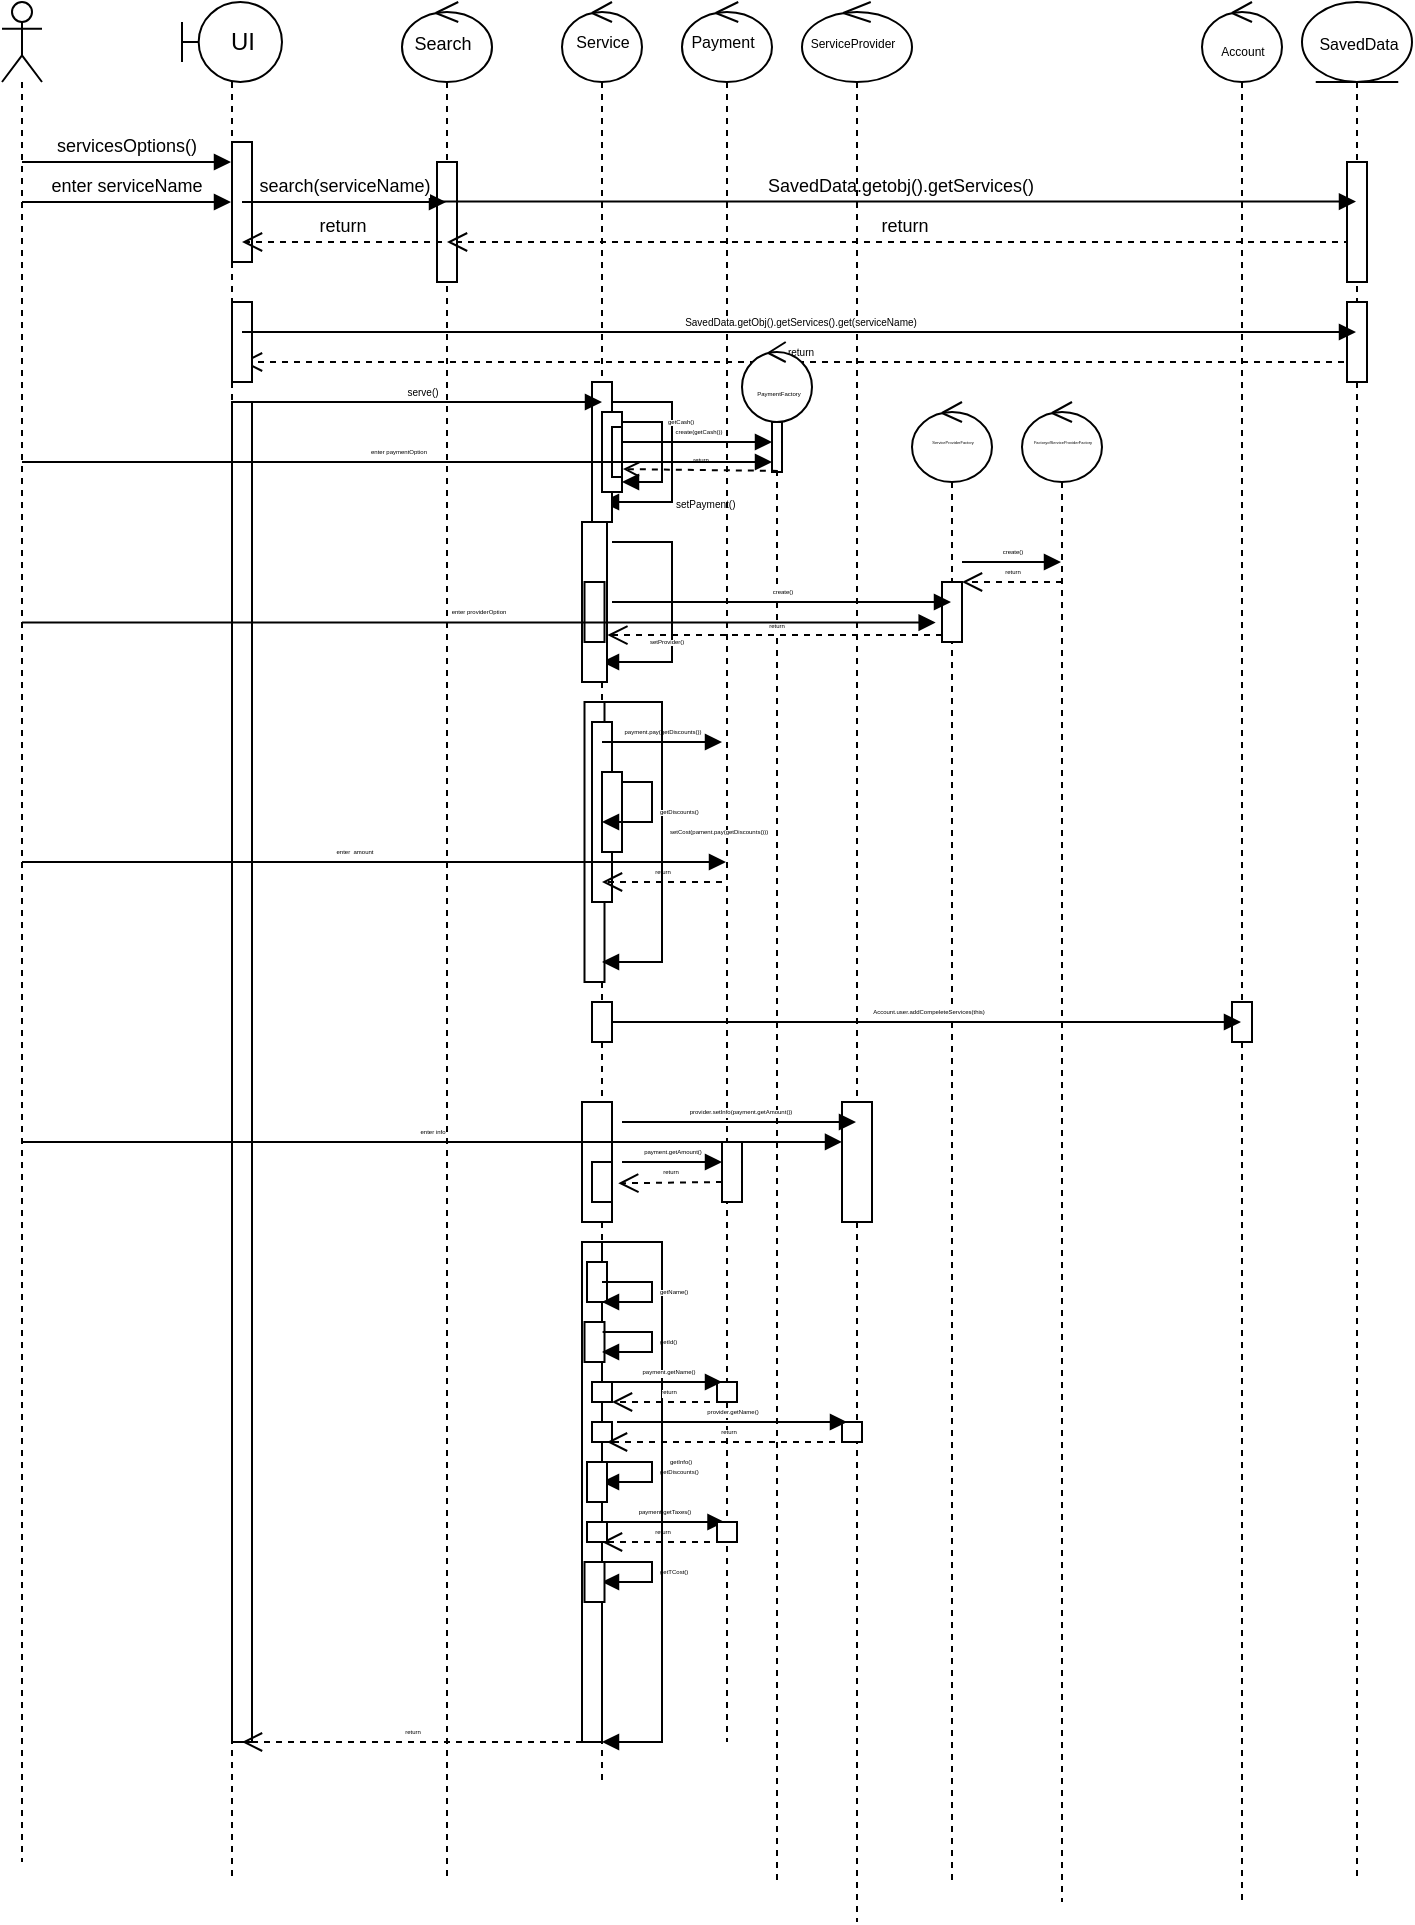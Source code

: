 <mxfile version="18.0.1" type="device"><diagram id="kgpKYQtTHZ0yAKxKKP6v" name="Page-1"><mxGraphModel dx="869" dy="590" grid="1" gridSize="10" guides="1" tooltips="1" connect="1" arrows="1" fold="1" page="1" pageScale="1" pageWidth="850" pageHeight="1100" math="0" shadow="0"><root><mxCell id="0"/><mxCell id="1" parent="0"/><mxCell id="wmrNHFJjh6r2wr6o33Qv-2" value="" style="shape=umlLifeline;participant=umlActor;perimeter=lifelinePerimeter;whiteSpace=wrap;html=1;container=1;collapsible=0;recursiveResize=0;verticalAlign=top;spacingTop=36;outlineConnect=0;" vertex="1" parent="1"><mxGeometry x="100" y="80" width="20" height="930" as="geometry"/></mxCell><mxCell id="wmrNHFJjh6r2wr6o33Qv-4" value="" style="shape=umlLifeline;participant=umlBoundary;perimeter=lifelinePerimeter;whiteSpace=wrap;html=1;container=1;collapsible=0;recursiveResize=0;verticalAlign=top;spacingTop=36;outlineConnect=0;" vertex="1" parent="1"><mxGeometry x="190" y="80" width="50" height="940" as="geometry"/></mxCell><mxCell id="wmrNHFJjh6r2wr6o33Qv-8" value="UI" style="text;html=1;align=center;verticalAlign=middle;resizable=0;points=[];autosize=1;strokeColor=none;fillColor=none;" vertex="1" parent="wmrNHFJjh6r2wr6o33Qv-4"><mxGeometry x="15" y="10" width="30" height="20" as="geometry"/></mxCell><mxCell id="wmrNHFJjh6r2wr6o33Qv-29" value="return" style="html=1;verticalAlign=bottom;endArrow=open;dashed=1;endSize=8;rounded=0;fontSize=5;" edge="1" parent="wmrNHFJjh6r2wr6o33Qv-4" source="wmrNHFJjh6r2wr6o33Qv-7"><mxGeometry relative="1" as="geometry"><mxPoint x="370" y="180" as="sourcePoint"/><mxPoint x="30" y="180" as="targetPoint"/></mxGeometry></mxCell><mxCell id="wmrNHFJjh6r2wr6o33Qv-92" value="" style="html=1;points=[];perimeter=orthogonalPerimeter;fontSize=3;" vertex="1" parent="wmrNHFJjh6r2wr6o33Qv-4"><mxGeometry x="25" y="70" width="10" height="60" as="geometry"/></mxCell><mxCell id="wmrNHFJjh6r2wr6o33Qv-96" value="" style="html=1;points=[];perimeter=orthogonalPerimeter;fontSize=3;" vertex="1" parent="wmrNHFJjh6r2wr6o33Qv-4"><mxGeometry x="25" y="150" width="10" height="40" as="geometry"/></mxCell><mxCell id="wmrNHFJjh6r2wr6o33Qv-91" value="" style="html=1;points=[];perimeter=orthogonalPerimeter;fontSize=3;" vertex="1" parent="wmrNHFJjh6r2wr6o33Qv-4"><mxGeometry x="25" y="200" width="10" height="670" as="geometry"/></mxCell><mxCell id="wmrNHFJjh6r2wr6o33Qv-6" value="" style="shape=umlLifeline;participant=umlControl;perimeter=lifelinePerimeter;whiteSpace=wrap;html=1;container=1;collapsible=0;recursiveResize=0;verticalAlign=top;spacingTop=36;outlineConnect=0;" vertex="1" parent="1"><mxGeometry x="300" y="80" width="45" height="940" as="geometry"/></mxCell><mxCell id="wmrNHFJjh6r2wr6o33Qv-9" value="&lt;font style=&quot;font-size: 9px;&quot;&gt;Search&lt;/font&gt;" style="text;html=1;align=center;verticalAlign=middle;resizable=0;points=[];autosize=1;strokeColor=none;fillColor=none;" vertex="1" parent="wmrNHFJjh6r2wr6o33Qv-6"><mxGeometry y="10" width="40" height="20" as="geometry"/></mxCell><mxCell id="wmrNHFJjh6r2wr6o33Qv-95" value="" style="html=1;points=[];perimeter=orthogonalPerimeter;fontSize=3;" vertex="1" parent="wmrNHFJjh6r2wr6o33Qv-6"><mxGeometry x="17.5" y="80" width="10" height="60" as="geometry"/></mxCell><mxCell id="wmrNHFJjh6r2wr6o33Qv-7" value="" style="shape=umlLifeline;participant=umlEntity;perimeter=lifelinePerimeter;whiteSpace=wrap;html=1;container=1;collapsible=0;recursiveResize=0;verticalAlign=top;spacingTop=36;outlineConnect=0;" vertex="1" parent="1"><mxGeometry x="750" y="80" width="55" height="940" as="geometry"/></mxCell><mxCell id="wmrNHFJjh6r2wr6o33Qv-10" value="&lt;font style=&quot;font-size: 8px;&quot;&gt;SavedData&lt;/font&gt;" style="text;html=1;align=center;verticalAlign=middle;resizable=0;points=[];autosize=1;strokeColor=none;fillColor=none;" vertex="1" parent="wmrNHFJjh6r2wr6o33Qv-7"><mxGeometry x="2.5" y="10" width="50" height="20" as="geometry"/></mxCell><mxCell id="wmrNHFJjh6r2wr6o33Qv-24" value="return" style="html=1;verticalAlign=bottom;endArrow=open;dashed=1;endSize=8;rounded=0;fontSize=9;" edge="1" parent="wmrNHFJjh6r2wr6o33Qv-7" target="wmrNHFJjh6r2wr6o33Qv-6"><mxGeometry relative="1" as="geometry"><mxPoint x="30" y="120" as="sourcePoint"/><mxPoint x="-50" y="120" as="targetPoint"/></mxGeometry></mxCell><mxCell id="wmrNHFJjh6r2wr6o33Qv-93" value="" style="html=1;points=[];perimeter=orthogonalPerimeter;fontSize=3;" vertex="1" parent="wmrNHFJjh6r2wr6o33Qv-7"><mxGeometry x="22.5" y="80" width="10" height="60" as="geometry"/></mxCell><mxCell id="wmrNHFJjh6r2wr6o33Qv-97" value="" style="html=1;points=[];perimeter=orthogonalPerimeter;fontSize=3;" vertex="1" parent="wmrNHFJjh6r2wr6o33Qv-7"><mxGeometry x="22.5" y="150" width="10" height="40" as="geometry"/></mxCell><mxCell id="wmrNHFJjh6r2wr6o33Qv-11" value="" style="shape=umlLifeline;participant=umlControl;perimeter=lifelinePerimeter;whiteSpace=wrap;html=1;container=1;collapsible=0;recursiveResize=0;verticalAlign=top;spacingTop=36;outlineConnect=0;fontSize=8;" vertex="1" parent="1"><mxGeometry x="380" y="80" width="40" height="890" as="geometry"/></mxCell><mxCell id="wmrNHFJjh6r2wr6o33Qv-15" value="Service" style="text;html=1;align=center;verticalAlign=middle;resizable=0;points=[];autosize=1;strokeColor=none;fillColor=none;fontSize=8;" vertex="1" parent="wmrNHFJjh6r2wr6o33Qv-11"><mxGeometry y="10" width="40" height="20" as="geometry"/></mxCell><mxCell id="wmrNHFJjh6r2wr6o33Qv-23" value="SavedData.getobj().getServices()" style="html=1;verticalAlign=bottom;endArrow=block;rounded=0;fontSize=9;" edge="1" parent="wmrNHFJjh6r2wr6o33Qv-11" target="wmrNHFJjh6r2wr6o33Qv-7"><mxGeometry width="80" relative="1" as="geometry"><mxPoint x="-60" y="99.8" as="sourcePoint"/><mxPoint x="20" y="99.8" as="targetPoint"/></mxGeometry></mxCell><mxCell id="wmrNHFJjh6r2wr6o33Qv-43" value="setPayment()" style="edgeStyle=orthogonalEdgeStyle;html=1;align=left;spacingLeft=2;endArrow=block;rounded=0;fontSize=5;" edge="1" target="wmrNHFJjh6r2wr6o33Qv-11" parent="wmrNHFJjh6r2wr6o33Qv-11"><mxGeometry x="0.43" relative="1" as="geometry"><mxPoint x="25" y="200" as="sourcePoint"/><Array as="points"><mxPoint x="55" y="200"/><mxPoint x="55" y="250"/></Array><mxPoint x="30" y="220" as="targetPoint"/><mxPoint as="offset"/></mxGeometry></mxCell><mxCell id="wmrNHFJjh6r2wr6o33Qv-54" value="setProvider()" style="edgeStyle=orthogonalEdgeStyle;html=1;align=left;spacingLeft=2;endArrow=block;rounded=0;fontSize=3;" edge="1" target="wmrNHFJjh6r2wr6o33Qv-11" parent="wmrNHFJjh6r2wr6o33Qv-11"><mxGeometry x="0.685" y="-10" relative="1" as="geometry"><mxPoint x="25" y="270" as="sourcePoint"/><Array as="points"><mxPoint x="55" y="270"/><mxPoint x="55" y="330"/></Array><mxPoint x="30" y="290.0" as="targetPoint"/><mxPoint as="offset"/></mxGeometry></mxCell><mxCell id="wmrNHFJjh6r2wr6o33Qv-56" value="create()" style="html=1;verticalAlign=bottom;endArrow=block;rounded=0;fontSize=3;endSize=6;" edge="1" parent="wmrNHFJjh6r2wr6o33Qv-11" target="wmrNHFJjh6r2wr6o33Qv-49"><mxGeometry width="80" relative="1" as="geometry"><mxPoint x="200" y="280" as="sourcePoint"/><mxPoint x="100" y="280" as="targetPoint"/></mxGeometry></mxCell><mxCell id="wmrNHFJjh6r2wr6o33Qv-72" value="return" style="html=1;verticalAlign=bottom;endArrow=open;dashed=1;endSize=8;rounded=0;fontSize=3;entryX=1.312;entryY=0.532;entryDx=0;entryDy=0;entryPerimeter=0;" edge="1" parent="wmrNHFJjh6r2wr6o33Qv-11" target="wmrNHFJjh6r2wr6o33Qv-75"><mxGeometry relative="1" as="geometry"><mxPoint x="80" y="590" as="sourcePoint"/><mxPoint x="20" y="590" as="targetPoint"/></mxGeometry></mxCell><mxCell id="wmrNHFJjh6r2wr6o33Qv-73" value="" style="html=1;points=[];perimeter=orthogonalPerimeter;fontSize=3;" vertex="1" parent="wmrNHFJjh6r2wr6o33Qv-11"><mxGeometry x="10" y="550" width="15" height="60" as="geometry"/></mxCell><mxCell id="wmrNHFJjh6r2wr6o33Qv-75" value="" style="html=1;points=[];perimeter=orthogonalPerimeter;fontSize=3;" vertex="1" parent="wmrNHFJjh6r2wr6o33Qv-11"><mxGeometry x="15" y="580" width="10" height="20" as="geometry"/></mxCell><mxCell id="wmrNHFJjh6r2wr6o33Qv-82" value="getDiscounts()" style="edgeStyle=orthogonalEdgeStyle;html=1;align=left;spacingLeft=2;endArrow=block;rounded=0;fontSize=3;endSize=6;" edge="1" parent="wmrNHFJjh6r2wr6o33Qv-11"><mxGeometry relative="1" as="geometry"><mxPoint x="20.308" y="730.0" as="sourcePoint"/><Array as="points"><mxPoint x="45" y="730"/><mxPoint x="45" y="740"/><mxPoint x="20" y="740"/></Array><mxPoint x="20" y="740.0" as="targetPoint"/></mxGeometry></mxCell><mxCell id="wmrNHFJjh6r2wr6o33Qv-83" value="getTCost()" style="edgeStyle=orthogonalEdgeStyle;html=1;align=left;spacingLeft=2;endArrow=block;rounded=0;fontSize=3;endSize=6;" edge="1" parent="wmrNHFJjh6r2wr6o33Qv-11"><mxGeometry relative="1" as="geometry"><mxPoint x="20.308" y="780.0" as="sourcePoint"/><Array as="points"><mxPoint x="45" y="780"/><mxPoint x="45" y="790"/><mxPoint x="20" y="790"/></Array><mxPoint x="20" y="790.0" as="targetPoint"/></mxGeometry></mxCell><mxCell id="wmrNHFJjh6r2wr6o33Qv-98" value="" style="html=1;points=[];perimeter=orthogonalPerimeter;fontSize=3;" vertex="1" parent="wmrNHFJjh6r2wr6o33Qv-11"><mxGeometry x="15" y="190" width="10" height="70" as="geometry"/></mxCell><mxCell id="wmrNHFJjh6r2wr6o33Qv-99" value="" style="html=1;points=[];perimeter=orthogonalPerimeter;fontSize=3;" vertex="1" parent="wmrNHFJjh6r2wr6o33Qv-11"><mxGeometry x="20" y="205" width="10" height="40" as="geometry"/></mxCell><mxCell id="wmrNHFJjh6r2wr6o33Qv-102" value="" style="html=1;points=[];perimeter=orthogonalPerimeter;fontSize=3;" vertex="1" parent="wmrNHFJjh6r2wr6o33Qv-11"><mxGeometry x="25" y="212.5" width="5" height="25" as="geometry"/></mxCell><mxCell id="wmrNHFJjh6r2wr6o33Qv-104" value="" style="html=1;points=[];perimeter=orthogonalPerimeter;fontSize=3;" vertex="1" parent="wmrNHFJjh6r2wr6o33Qv-11"><mxGeometry x="10" y="260" width="12.5" height="80" as="geometry"/></mxCell><mxCell id="wmrNHFJjh6r2wr6o33Qv-105" value="" style="html=1;points=[];perimeter=orthogonalPerimeter;fontSize=3;" vertex="1" parent="wmrNHFJjh6r2wr6o33Qv-11"><mxGeometry x="11.25" y="290" width="10" height="30" as="geometry"/></mxCell><mxCell id="wmrNHFJjh6r2wr6o33Qv-107" value="" style="html=1;points=[];perimeter=orthogonalPerimeter;fontSize=3;" vertex="1" parent="wmrNHFJjh6r2wr6o33Qv-11"><mxGeometry x="11.25" y="350" width="10" height="140" as="geometry"/></mxCell><mxCell id="wmrNHFJjh6r2wr6o33Qv-108" value="" style="html=1;points=[];perimeter=orthogonalPerimeter;fontSize=3;" vertex="1" parent="wmrNHFJjh6r2wr6o33Qv-11"><mxGeometry x="15" y="360" width="10" height="90" as="geometry"/></mxCell><mxCell id="wmrNHFJjh6r2wr6o33Qv-109" value="" style="html=1;points=[];perimeter=orthogonalPerimeter;fontSize=3;" vertex="1" parent="wmrNHFJjh6r2wr6o33Qv-11"><mxGeometry x="20" y="385" width="10" height="40" as="geometry"/></mxCell><mxCell id="wmrNHFJjh6r2wr6o33Qv-111" value="" style="html=1;points=[];perimeter=orthogonalPerimeter;fontSize=3;" vertex="1" parent="wmrNHFJjh6r2wr6o33Qv-11"><mxGeometry x="15" y="500" width="10" height="20" as="geometry"/></mxCell><mxCell id="wmrNHFJjh6r2wr6o33Qv-117" value="" style="html=1;points=[];perimeter=orthogonalPerimeter;fontSize=3;" vertex="1" parent="wmrNHFJjh6r2wr6o33Qv-11"><mxGeometry x="10" y="620" width="10" height="250" as="geometry"/></mxCell><mxCell id="wmrNHFJjh6r2wr6o33Qv-118" value="" style="html=1;points=[];perimeter=orthogonalPerimeter;fontSize=3;" vertex="1" parent="wmrNHFJjh6r2wr6o33Qv-11"><mxGeometry x="12.5" y="630" width="10" height="20" as="geometry"/></mxCell><mxCell id="wmrNHFJjh6r2wr6o33Qv-119" value="" style="html=1;points=[];perimeter=orthogonalPerimeter;fontSize=3;" vertex="1" parent="wmrNHFJjh6r2wr6o33Qv-11"><mxGeometry x="11.25" y="660" width="10" height="20" as="geometry"/></mxCell><mxCell id="wmrNHFJjh6r2wr6o33Qv-89" value="return" style="html=1;verticalAlign=bottom;endArrow=open;dashed=1;endSize=8;rounded=0;fontSize=3;" edge="1" parent="wmrNHFJjh6r2wr6o33Qv-11"><mxGeometry relative="1" as="geometry"><mxPoint x="80" y="770" as="sourcePoint"/><mxPoint x="20" y="770" as="targetPoint"/></mxGeometry></mxCell><mxCell id="wmrNHFJjh6r2wr6o33Qv-88" value="payment.getTaxes()" style="html=1;verticalAlign=bottom;endArrow=block;rounded=0;fontSize=3;endSize=6;" edge="1" parent="wmrNHFJjh6r2wr6o33Qv-11"><mxGeometry width="80" relative="1" as="geometry"><mxPoint x="21.25" y="760" as="sourcePoint"/><mxPoint x="81.25" y="760" as="targetPoint"/></mxGeometry></mxCell><mxCell id="wmrNHFJjh6r2wr6o33Qv-81" value="getId()" style="edgeStyle=orthogonalEdgeStyle;html=1;align=left;spacingLeft=2;endArrow=block;rounded=0;fontSize=3;endSize=6;" edge="1" parent="wmrNHFJjh6r2wr6o33Qv-11"><mxGeometry relative="1" as="geometry"><mxPoint x="20.308" y="665.0" as="sourcePoint"/><Array as="points"><mxPoint x="45" y="665"/><mxPoint x="45" y="675"/><mxPoint x="20" y="675"/></Array><mxPoint x="20" y="675.0" as="targetPoint"/></mxGeometry></mxCell><mxCell id="wmrNHFJjh6r2wr6o33Qv-120" value="" style="html=1;points=[];perimeter=orthogonalPerimeter;fontSize=3;" vertex="1" parent="wmrNHFJjh6r2wr6o33Qv-11"><mxGeometry x="15" y="690" width="10" height="10" as="geometry"/></mxCell><mxCell id="wmrNHFJjh6r2wr6o33Qv-149" value="" style="html=1;points=[];perimeter=orthogonalPerimeter;fontSize=3;" vertex="1" parent="wmrNHFJjh6r2wr6o33Qv-11"><mxGeometry x="15" y="710" width="10" height="10" as="geometry"/></mxCell><mxCell id="wmrNHFJjh6r2wr6o33Qv-151" value="" style="html=1;points=[];perimeter=orthogonalPerimeter;fontSize=3;" vertex="1" parent="wmrNHFJjh6r2wr6o33Qv-11"><mxGeometry x="12.5" y="730" width="10" height="20" as="geometry"/></mxCell><mxCell id="wmrNHFJjh6r2wr6o33Qv-152" value="" style="html=1;points=[];perimeter=orthogonalPerimeter;fontSize=3;" vertex="1" parent="wmrNHFJjh6r2wr6o33Qv-11"><mxGeometry x="12.5" y="760" width="10" height="10" as="geometry"/></mxCell><mxCell id="wmrNHFJjh6r2wr6o33Qv-154" value="" style="html=1;points=[];perimeter=orthogonalPerimeter;fontSize=3;" vertex="1" parent="wmrNHFJjh6r2wr6o33Qv-11"><mxGeometry x="11.25" y="780" width="10" height="20" as="geometry"/></mxCell><mxCell id="wmrNHFJjh6r2wr6o33Qv-12" value="" style="shape=umlLifeline;participant=umlControl;perimeter=lifelinePerimeter;whiteSpace=wrap;html=1;container=1;collapsible=0;recursiveResize=0;verticalAlign=top;spacingTop=36;outlineConnect=0;fontSize=8;" vertex="1" parent="1"><mxGeometry x="440" y="80" width="45" height="870" as="geometry"/></mxCell><mxCell id="wmrNHFJjh6r2wr6o33Qv-16" value="Payment" style="text;html=1;align=center;verticalAlign=middle;resizable=0;points=[];autosize=1;strokeColor=none;fillColor=none;fontSize=8;" vertex="1" parent="wmrNHFJjh6r2wr6o33Qv-12"><mxGeometry x="-5" y="10" width="50" height="20" as="geometry"/></mxCell><mxCell id="wmrNHFJjh6r2wr6o33Qv-46" value="create(getCash())" style="html=1;verticalAlign=bottom;endArrow=block;rounded=0;fontSize=3;" edge="1" parent="wmrNHFJjh6r2wr6o33Qv-12"><mxGeometry width="80" relative="1" as="geometry"><mxPoint x="-30" y="220" as="sourcePoint"/><mxPoint x="45" y="220" as="targetPoint"/></mxGeometry></mxCell><mxCell id="wmrNHFJjh6r2wr6o33Qv-63" value="payment.pay(getDiscounts())" style="html=1;verticalAlign=bottom;endArrow=block;rounded=0;fontSize=3;endSize=6;" edge="1" parent="wmrNHFJjh6r2wr6o33Qv-12"><mxGeometry width="80" relative="1" as="geometry"><mxPoint x="-40" y="370" as="sourcePoint"/><mxPoint x="20" y="370" as="targetPoint"/></mxGeometry></mxCell><mxCell id="wmrNHFJjh6r2wr6o33Qv-64" value="return" style="html=1;verticalAlign=bottom;endArrow=open;dashed=1;endSize=8;rounded=0;fontSize=3;" edge="1" parent="wmrNHFJjh6r2wr6o33Qv-12"><mxGeometry relative="1" as="geometry"><mxPoint x="20" y="440" as="sourcePoint"/><mxPoint x="-40" y="440" as="targetPoint"/></mxGeometry></mxCell><mxCell id="wmrNHFJjh6r2wr6o33Qv-71" value="payment.getAmount()" style="html=1;verticalAlign=bottom;endArrow=block;rounded=0;fontSize=3;endSize=6;" edge="1" parent="wmrNHFJjh6r2wr6o33Qv-12"><mxGeometry width="80" relative="1" as="geometry"><mxPoint x="-30" y="580" as="sourcePoint"/><mxPoint x="20" y="580" as="targetPoint"/></mxGeometry></mxCell><mxCell id="wmrNHFJjh6r2wr6o33Qv-148" value="" style="html=1;points=[];perimeter=orthogonalPerimeter;fontSize=3;" vertex="1" parent="wmrNHFJjh6r2wr6o33Qv-12"><mxGeometry x="17.5" y="690" width="10" height="10" as="geometry"/></mxCell><mxCell id="wmrNHFJjh6r2wr6o33Qv-153" value="" style="html=1;points=[];perimeter=orthogonalPerimeter;fontSize=3;" vertex="1" parent="wmrNHFJjh6r2wr6o33Qv-12"><mxGeometry x="17.5" y="760" width="10" height="10" as="geometry"/></mxCell><mxCell id="wmrNHFJjh6r2wr6o33Qv-13" value="" style="shape=umlLifeline;participant=umlControl;perimeter=lifelinePerimeter;whiteSpace=wrap;html=1;container=1;collapsible=0;recursiveResize=0;verticalAlign=top;spacingTop=36;outlineConnect=0;fontSize=8;" vertex="1" parent="1"><mxGeometry x="500" y="80" width="55" height="960" as="geometry"/></mxCell><mxCell id="wmrNHFJjh6r2wr6o33Qv-17" value="&lt;font style=&quot;font-size: 6px;&quot;&gt;ServiceProvider&lt;/font&gt;" style="text;html=1;align=center;verticalAlign=middle;resizable=0;points=[];autosize=1;strokeColor=none;fillColor=none;fontSize=8;" vertex="1" parent="wmrNHFJjh6r2wr6o33Qv-13"><mxGeometry x="-5" y="10" width="60" height="20" as="geometry"/></mxCell><mxCell id="wmrNHFJjh6r2wr6o33Qv-114" value="" style="html=1;points=[];perimeter=orthogonalPerimeter;fontSize=3;" vertex="1" parent="wmrNHFJjh6r2wr6o33Qv-13"><mxGeometry x="20" y="550" width="15" height="60" as="geometry"/></mxCell><mxCell id="wmrNHFJjh6r2wr6o33Qv-150" value="" style="html=1;points=[];perimeter=orthogonalPerimeter;fontSize=3;" vertex="1" parent="wmrNHFJjh6r2wr6o33Qv-13"><mxGeometry x="20" y="710" width="10" height="10" as="geometry"/></mxCell><mxCell id="wmrNHFJjh6r2wr6o33Qv-14" value="" style="shape=umlLifeline;participant=umlControl;perimeter=lifelinePerimeter;whiteSpace=wrap;html=1;container=1;collapsible=0;recursiveResize=0;verticalAlign=top;spacingTop=36;outlineConnect=0;fontSize=8;" vertex="1" parent="1"><mxGeometry x="700" y="80" width="40" height="950" as="geometry"/></mxCell><mxCell id="wmrNHFJjh6r2wr6o33Qv-18" value="Account" style="text;html=1;align=center;verticalAlign=middle;resizable=0;points=[];autosize=1;strokeColor=none;fillColor=none;fontSize=6;" vertex="1" parent="wmrNHFJjh6r2wr6o33Qv-14"><mxGeometry y="20" width="40" height="10" as="geometry"/></mxCell><mxCell id="wmrNHFJjh6r2wr6o33Qv-112" value="" style="html=1;points=[];perimeter=orthogonalPerimeter;fontSize=3;" vertex="1" parent="wmrNHFJjh6r2wr6o33Qv-14"><mxGeometry x="15" y="500" width="10" height="20" as="geometry"/></mxCell><mxCell id="wmrNHFJjh6r2wr6o33Qv-20" value="servicesOptions()" style="html=1;verticalAlign=bottom;endArrow=block;rounded=0;fontSize=9;" edge="1" parent="1" target="wmrNHFJjh6r2wr6o33Qv-4"><mxGeometry width="80" relative="1" as="geometry"><mxPoint x="110" y="160" as="sourcePoint"/><mxPoint x="190" y="160" as="targetPoint"/><mxPoint as="offset"/></mxGeometry></mxCell><mxCell id="wmrNHFJjh6r2wr6o33Qv-21" value="enter serviceName" style="html=1;verticalAlign=bottom;endArrow=block;rounded=0;fontSize=9;" edge="1" parent="1" target="wmrNHFJjh6r2wr6o33Qv-4"><mxGeometry width="80" relative="1" as="geometry"><mxPoint x="110" y="180" as="sourcePoint"/><mxPoint x="190" y="180" as="targetPoint"/></mxGeometry></mxCell><mxCell id="wmrNHFJjh6r2wr6o33Qv-22" value="search(serviceName)" style="html=1;verticalAlign=bottom;endArrow=block;rounded=0;fontSize=9;" edge="1" parent="1" target="wmrNHFJjh6r2wr6o33Qv-6"><mxGeometry width="80" relative="1" as="geometry"><mxPoint x="220" y="180" as="sourcePoint"/><mxPoint x="300" y="180" as="targetPoint"/></mxGeometry></mxCell><mxCell id="wmrNHFJjh6r2wr6o33Qv-26" value="return" style="html=1;verticalAlign=bottom;endArrow=open;dashed=1;endSize=8;rounded=0;fontSize=9;" edge="1" parent="1"><mxGeometry relative="1" as="geometry"><mxPoint x="320" y="200" as="sourcePoint"/><mxPoint x="220" y="200" as="targetPoint"/></mxGeometry></mxCell><mxCell id="wmrNHFJjh6r2wr6o33Qv-28" value="SavedData.getObj().getServices().get(serviceName)" style="html=1;verticalAlign=bottom;endArrow=block;rounded=0;fontSize=5;" edge="1" parent="1" target="wmrNHFJjh6r2wr6o33Qv-7"><mxGeometry width="80" relative="1" as="geometry"><mxPoint x="220" y="245" as="sourcePoint"/><mxPoint x="300" y="245" as="targetPoint"/></mxGeometry></mxCell><mxCell id="wmrNHFJjh6r2wr6o33Qv-40" value="serve()" style="html=1;verticalAlign=bottom;endArrow=block;rounded=0;fontSize=5;" edge="1" parent="1"><mxGeometry width="80" relative="1" as="geometry"><mxPoint x="220" y="280" as="sourcePoint"/><mxPoint x="400" y="280" as="targetPoint"/></mxGeometry></mxCell><mxCell id="wmrNHFJjh6r2wr6o33Qv-44" value="" style="shape=umlLifeline;participant=umlControl;perimeter=lifelinePerimeter;whiteSpace=wrap;html=1;container=1;collapsible=0;recursiveResize=0;verticalAlign=top;spacingTop=36;outlineConnect=0;fontSize=5;" vertex="1" parent="1"><mxGeometry x="470" y="250" width="35" height="770" as="geometry"/></mxCell><mxCell id="wmrNHFJjh6r2wr6o33Qv-45" value="&lt;font style=&quot;font-size: 3px;&quot;&gt;PaymentFactory&lt;/font&gt;" style="text;html=1;align=center;verticalAlign=middle;resizable=0;points=[];autosize=1;strokeColor=none;fillColor=none;fontSize=5;" vertex="1" parent="wmrNHFJjh6r2wr6o33Qv-44"><mxGeometry x="-2.5" y="20" width="40" height="10" as="geometry"/></mxCell><mxCell id="wmrNHFJjh6r2wr6o33Qv-103" value="" style="html=1;points=[];perimeter=orthogonalPerimeter;fontSize=3;" vertex="1" parent="wmrNHFJjh6r2wr6o33Qv-44"><mxGeometry x="15" y="40" width="5" height="25" as="geometry"/></mxCell><mxCell id="wmrNHFJjh6r2wr6o33Qv-115" value="" style="html=1;points=[];perimeter=orthogonalPerimeter;fontSize=3;" vertex="1" parent="wmrNHFJjh6r2wr6o33Qv-44"><mxGeometry x="-10" y="400" width="10" height="30" as="geometry"/></mxCell><mxCell id="wmrNHFJjh6r2wr6o33Qv-86" value="provider.getName()" style="html=1;verticalAlign=bottom;endArrow=block;rounded=0;fontSize=3;endSize=6;" edge="1" parent="wmrNHFJjh6r2wr6o33Qv-44"><mxGeometry width="80" relative="1" as="geometry"><mxPoint x="-62.5" y="540" as="sourcePoint"/><mxPoint x="52.5" y="540" as="targetPoint"/></mxGeometry></mxCell><mxCell id="wmrNHFJjh6r2wr6o33Qv-48" value="getCash()" style="edgeStyle=orthogonalEdgeStyle;html=1;align=left;spacingLeft=2;endArrow=block;rounded=0;fontSize=3;" edge="1" parent="1"><mxGeometry x="-0.467" relative="1" as="geometry"><mxPoint x="410" y="290" as="sourcePoint"/><Array as="points"><mxPoint x="430" y="290"/><mxPoint x="430" y="320"/></Array><mxPoint x="410" y="320" as="targetPoint"/><mxPoint as="offset"/></mxGeometry></mxCell><mxCell id="wmrNHFJjh6r2wr6o33Qv-49" value="" style="shape=umlLifeline;participant=umlControl;perimeter=lifelinePerimeter;whiteSpace=wrap;html=1;container=1;collapsible=0;recursiveResize=0;verticalAlign=top;spacingTop=36;outlineConnect=0;fontSize=3;" vertex="1" parent="1"><mxGeometry x="610" y="280" width="40" height="750" as="geometry"/></mxCell><mxCell id="wmrNHFJjh6r2wr6o33Qv-51" value="&lt;font style=&quot;font-size: 2px;&quot;&gt;FactoryofServiceProviderFactory&lt;/font&gt;" style="text;html=1;align=center;verticalAlign=middle;resizable=0;points=[];autosize=1;strokeColor=none;fillColor=none;fontSize=3;" vertex="1" parent="wmrNHFJjh6r2wr6o33Qv-49"><mxGeometry y="15" width="40" height="10" as="geometry"/></mxCell><mxCell id="wmrNHFJjh6r2wr6o33Qv-50" value="" style="shape=umlLifeline;participant=umlControl;perimeter=lifelinePerimeter;whiteSpace=wrap;html=1;container=1;collapsible=0;recursiveResize=0;verticalAlign=top;spacingTop=36;outlineConnect=0;fontSize=3;" vertex="1" parent="1"><mxGeometry x="555" y="280" width="40" height="740" as="geometry"/></mxCell><mxCell id="wmrNHFJjh6r2wr6o33Qv-52" value="ServiceProviderFactory" style="text;html=1;align=center;verticalAlign=middle;resizable=0;points=[];autosize=1;strokeColor=none;fillColor=none;fontSize=2;" vertex="1" parent="wmrNHFJjh6r2wr6o33Qv-50"><mxGeometry y="15" width="40" height="10" as="geometry"/></mxCell><mxCell id="wmrNHFJjh6r2wr6o33Qv-106" value="" style="html=1;points=[];perimeter=orthogonalPerimeter;fontSize=3;" vertex="1" parent="wmrNHFJjh6r2wr6o33Qv-50"><mxGeometry x="15" y="90" width="10" height="30" as="geometry"/></mxCell><mxCell id="wmrNHFJjh6r2wr6o33Qv-55" value="return" style="html=1;verticalAlign=bottom;endArrow=open;dashed=1;endSize=6;rounded=0;fontSize=3;entryX=1.095;entryY=0.842;entryDx=0;entryDy=0;entryPerimeter=0;exitX=0.584;exitY=0.978;exitDx=0;exitDy=0;exitPerimeter=0;" edge="1" parent="1" source="wmrNHFJjh6r2wr6o33Qv-103" target="wmrNHFJjh6r2wr6o33Qv-102"><mxGeometry relative="1" as="geometry"><mxPoint x="490" y="310" as="sourcePoint"/><mxPoint x="410" y="310" as="targetPoint"/></mxGeometry></mxCell><mxCell id="wmrNHFJjh6r2wr6o33Qv-58" value="return" style="html=1;verticalAlign=bottom;endArrow=open;dashed=1;endSize=8;rounded=0;fontSize=3;" edge="1" parent="1"><mxGeometry relative="1" as="geometry"><mxPoint x="630" y="370" as="sourcePoint"/><mxPoint x="580" y="370" as="targetPoint"/></mxGeometry></mxCell><mxCell id="wmrNHFJjh6r2wr6o33Qv-59" value="create()" style="html=1;verticalAlign=bottom;endArrow=block;rounded=0;fontSize=3;endSize=6;" edge="1" parent="1" target="wmrNHFJjh6r2wr6o33Qv-50"><mxGeometry width="80" relative="1" as="geometry"><mxPoint x="405" y="380" as="sourcePoint"/><mxPoint x="485" y="380" as="targetPoint"/></mxGeometry></mxCell><mxCell id="wmrNHFJjh6r2wr6o33Qv-62" value="setCost(pament.pay(getDiscounts()))" style="edgeStyle=orthogonalEdgeStyle;html=1;align=left;spacingLeft=2;endArrow=block;rounded=0;fontSize=3;endSize=6;" edge="1" target="wmrNHFJjh6r2wr6o33Qv-11" parent="1"><mxGeometry relative="1" as="geometry"><mxPoint x="400" y="430" as="sourcePoint"/><Array as="points"><mxPoint x="430" y="430"/><mxPoint x="430" y="560"/></Array><mxPoint x="405" y="450" as="targetPoint"/></mxGeometry></mxCell><mxCell id="wmrNHFJjh6r2wr6o33Qv-67" value="getDiscounts()" style="edgeStyle=orthogonalEdgeStyle;html=1;align=left;spacingLeft=2;endArrow=block;rounded=0;entryX=1;entryY=0;fontSize=3;endSize=6;startArrow=none;" edge="1" parent="1"><mxGeometry relative="1" as="geometry"><mxPoint x="410" y="470" as="sourcePoint"/><Array as="points"><mxPoint x="425" y="470"/></Array><mxPoint x="400.0" y="490" as="targetPoint"/></mxGeometry></mxCell><mxCell id="wmrNHFJjh6r2wr6o33Qv-68" value="Account.user.addCompeleteServices(this)" style="html=1;verticalAlign=bottom;endArrow=block;rounded=0;fontSize=3;endSize=6;" edge="1" parent="1" target="wmrNHFJjh6r2wr6o33Qv-14"><mxGeometry width="80" relative="1" as="geometry"><mxPoint x="405" y="590" as="sourcePoint"/><mxPoint x="485" y="590" as="targetPoint"/></mxGeometry></mxCell><mxCell id="wmrNHFJjh6r2wr6o33Qv-70" value="provider.setInfo(payment.getAmount())" style="html=1;verticalAlign=bottom;endArrow=block;rounded=0;fontSize=3;endSize=6;" edge="1" parent="1" target="wmrNHFJjh6r2wr6o33Qv-13"><mxGeometry width="80" relative="1" as="geometry"><mxPoint x="410" y="640" as="sourcePoint"/><mxPoint x="460" y="640" as="targetPoint"/></mxGeometry></mxCell><mxCell id="wmrNHFJjh6r2wr6o33Qv-78" value="getInfo()" style="edgeStyle=orthogonalEdgeStyle;html=1;align=left;spacingLeft=2;endArrow=block;rounded=0;fontSize=3;endSize=6;" edge="1" parent="1"><mxGeometry x="-0.068" relative="1" as="geometry"><mxPoint x="400" y="710" as="sourcePoint"/><Array as="points"><mxPoint x="400" y="700"/><mxPoint x="430" y="700"/><mxPoint x="430" y="950"/><mxPoint x="400" y="950"/></Array><mxPoint x="400" y="950.533" as="targetPoint"/><mxPoint as="offset"/></mxGeometry></mxCell><mxCell id="wmrNHFJjh6r2wr6o33Qv-80" value="getName()" style="edgeStyle=orthogonalEdgeStyle;html=1;align=left;spacingLeft=2;endArrow=block;rounded=0;fontSize=3;endSize=6;" edge="1" parent="1" source="wmrNHFJjh6r2wr6o33Qv-11"><mxGeometry relative="1" as="geometry"><mxPoint x="410" y="720" as="sourcePoint"/><Array as="points"><mxPoint x="425" y="720"/><mxPoint x="425" y="730"/></Array><mxPoint x="400" y="730" as="targetPoint"/></mxGeometry></mxCell><mxCell id="wmrNHFJjh6r2wr6o33Qv-85" value="return" style="html=1;verticalAlign=bottom;endArrow=open;dashed=1;endSize=8;rounded=0;fontSize=3;" edge="1" parent="1"><mxGeometry relative="1" as="geometry"><mxPoint x="460" y="780" as="sourcePoint"/><mxPoint x="405" y="780" as="targetPoint"/></mxGeometry></mxCell><mxCell id="wmrNHFJjh6r2wr6o33Qv-87" value="return" style="html=1;verticalAlign=bottom;endArrow=open;dashed=1;endSize=8;rounded=0;fontSize=3;" edge="1" parent="1"><mxGeometry relative="1" as="geometry"><mxPoint x="522.5" y="800" as="sourcePoint"/><mxPoint x="402.5" y="800" as="targetPoint"/></mxGeometry></mxCell><mxCell id="wmrNHFJjh6r2wr6o33Qv-90" value="return" style="html=1;verticalAlign=bottom;endArrow=open;dashed=1;endSize=8;rounded=0;fontSize=3;" edge="1" parent="1"><mxGeometry relative="1" as="geometry"><mxPoint x="390" y="950" as="sourcePoint"/><mxPoint x="220" y="950" as="targetPoint"/></mxGeometry></mxCell><mxCell id="wmrNHFJjh6r2wr6o33Qv-84" value="payment.getName()" style="html=1;verticalAlign=bottom;endArrow=block;rounded=0;fontSize=3;endSize=6;" edge="1" parent="1"><mxGeometry width="80" relative="1" as="geometry"><mxPoint x="405" y="770" as="sourcePoint"/><mxPoint x="460" y="770" as="targetPoint"/></mxGeometry></mxCell><mxCell id="wmrNHFJjh6r2wr6o33Qv-155" value="enter paymentOption" style="html=1;verticalAlign=bottom;endArrow=block;rounded=0;fontSize=3;endSize=6;" edge="1" parent="1" target="wmrNHFJjh6r2wr6o33Qv-103"><mxGeometry width="80" relative="1" as="geometry"><mxPoint x="110" y="310" as="sourcePoint"/><mxPoint x="190" y="310" as="targetPoint"/></mxGeometry></mxCell><mxCell id="wmrNHFJjh6r2wr6o33Qv-60" value="return" style="html=1;verticalAlign=bottom;endArrow=open;dashed=1;endSize=8;rounded=0;fontSize=3;entryX=1.142;entryY=0.885;entryDx=0;entryDy=0;entryPerimeter=0;" edge="1" parent="1" source="wmrNHFJjh6r2wr6o33Qv-106" target="wmrNHFJjh6r2wr6o33Qv-105"><mxGeometry relative="1" as="geometry"><mxPoint x="575" y="390" as="sourcePoint"/><mxPoint x="495" y="390" as="targetPoint"/></mxGeometry></mxCell><mxCell id="wmrNHFJjh6r2wr6o33Qv-157" value="enter providerOption" style="html=1;verticalAlign=bottom;endArrow=block;rounded=0;fontSize=3;endSize=6;entryX=-0.317;entryY=0.676;entryDx=0;entryDy=0;entryPerimeter=0;" edge="1" parent="1" source="wmrNHFJjh6r2wr6o33Qv-2" target="wmrNHFJjh6r2wr6o33Qv-106"><mxGeometry width="80" relative="1" as="geometry"><mxPoint x="120" y="380" as="sourcePoint"/><mxPoint x="280" y="380" as="targetPoint"/></mxGeometry></mxCell><mxCell id="wmrNHFJjh6r2wr6o33Qv-158" value="enter&amp;nbsp; amount" style="html=1;verticalAlign=bottom;endArrow=block;rounded=0;fontSize=3;endSize=6;" edge="1" parent="1" target="wmrNHFJjh6r2wr6o33Qv-12"><mxGeometry width="80" relative="1" as="geometry"><mxPoint x="130" y="510" as="sourcePoint"/><mxPoint x="430" y="510" as="targetPoint"/><Array as="points"><mxPoint x="110" y="510"/></Array></mxGeometry></mxCell><mxCell id="wmrNHFJjh6r2wr6o33Qv-159" value="enter info" style="html=1;verticalAlign=bottom;endArrow=block;rounded=0;fontSize=3;endSize=6;entryX=0;entryY=0.333;entryDx=0;entryDy=0;entryPerimeter=0;" edge="1" parent="1" source="wmrNHFJjh6r2wr6o33Qv-2" target="wmrNHFJjh6r2wr6o33Qv-114"><mxGeometry width="80" relative="1" as="geometry"><mxPoint x="250" y="650" as="sourcePoint"/><mxPoint x="360" y="650" as="targetPoint"/></mxGeometry></mxCell></root></mxGraphModel></diagram></mxfile>